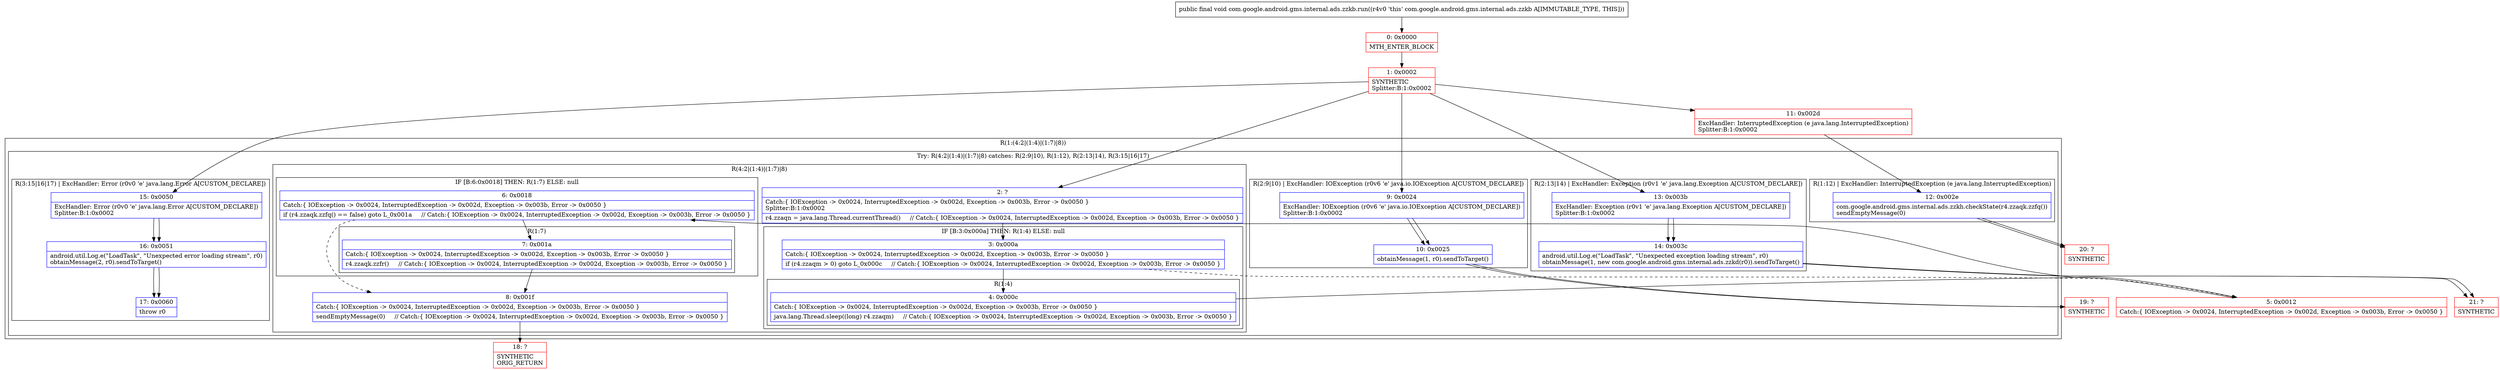 digraph "CFG forcom.google.android.gms.internal.ads.zzkb.run()V" {
subgraph cluster_Region_1229319369 {
label = "R(1:(4:2|(1:4)|(1:7)|8))";
node [shape=record,color=blue];
subgraph cluster_TryCatchRegion_2021010951 {
label = "Try: R(4:2|(1:4)|(1:7)|8) catches: R(2:9|10), R(1:12), R(2:13|14), R(3:15|16|17)";
node [shape=record,color=blue];
subgraph cluster_Region_925520342 {
label = "R(4:2|(1:4)|(1:7)|8)";
node [shape=record,color=blue];
Node_2 [shape=record,label="{2\:\ ?|Catch:\{ IOException \-\> 0x0024, InterruptedException \-\> 0x002d, Exception \-\> 0x003b, Error \-\> 0x0050 \}\lSplitter:B:1:0x0002\l|r4.zzaqn = java.lang.Thread.currentThread()     \/\/ Catch:\{ IOException \-\> 0x0024, InterruptedException \-\> 0x002d, Exception \-\> 0x003b, Error \-\> 0x0050 \}\l}"];
subgraph cluster_IfRegion_774663908 {
label = "IF [B:3:0x000a] THEN: R(1:4) ELSE: null";
node [shape=record,color=blue];
Node_3 [shape=record,label="{3\:\ 0x000a|Catch:\{ IOException \-\> 0x0024, InterruptedException \-\> 0x002d, Exception \-\> 0x003b, Error \-\> 0x0050 \}\l|if (r4.zzaqm \> 0) goto L_0x000c     \/\/ Catch:\{ IOException \-\> 0x0024, InterruptedException \-\> 0x002d, Exception \-\> 0x003b, Error \-\> 0x0050 \}\l}"];
subgraph cluster_Region_1223294028 {
label = "R(1:4)";
node [shape=record,color=blue];
Node_4 [shape=record,label="{4\:\ 0x000c|Catch:\{ IOException \-\> 0x0024, InterruptedException \-\> 0x002d, Exception \-\> 0x003b, Error \-\> 0x0050 \}\l|java.lang.Thread.sleep((long) r4.zzaqm)     \/\/ Catch:\{ IOException \-\> 0x0024, InterruptedException \-\> 0x002d, Exception \-\> 0x003b, Error \-\> 0x0050 \}\l}"];
}
}
subgraph cluster_IfRegion_27714880 {
label = "IF [B:6:0x0018] THEN: R(1:7) ELSE: null";
node [shape=record,color=blue];
Node_6 [shape=record,label="{6\:\ 0x0018|Catch:\{ IOException \-\> 0x0024, InterruptedException \-\> 0x002d, Exception \-\> 0x003b, Error \-\> 0x0050 \}\l|if (r4.zzaqk.zzfq() == false) goto L_0x001a     \/\/ Catch:\{ IOException \-\> 0x0024, InterruptedException \-\> 0x002d, Exception \-\> 0x003b, Error \-\> 0x0050 \}\l}"];
subgraph cluster_Region_1692901443 {
label = "R(1:7)";
node [shape=record,color=blue];
Node_7 [shape=record,label="{7\:\ 0x001a|Catch:\{ IOException \-\> 0x0024, InterruptedException \-\> 0x002d, Exception \-\> 0x003b, Error \-\> 0x0050 \}\l|r4.zzaqk.zzfr()     \/\/ Catch:\{ IOException \-\> 0x0024, InterruptedException \-\> 0x002d, Exception \-\> 0x003b, Error \-\> 0x0050 \}\l}"];
}
}
Node_8 [shape=record,label="{8\:\ 0x001f|Catch:\{ IOException \-\> 0x0024, InterruptedException \-\> 0x002d, Exception \-\> 0x003b, Error \-\> 0x0050 \}\l|sendEmptyMessage(0)     \/\/ Catch:\{ IOException \-\> 0x0024, InterruptedException \-\> 0x002d, Exception \-\> 0x003b, Error \-\> 0x0050 \}\l}"];
}
subgraph cluster_Region_695314805 {
label = "R(2:9|10) | ExcHandler: IOException (r0v6 'e' java.io.IOException A[CUSTOM_DECLARE])\l";
node [shape=record,color=blue];
Node_9 [shape=record,label="{9\:\ 0x0024|ExcHandler: IOException (r0v6 'e' java.io.IOException A[CUSTOM_DECLARE])\lSplitter:B:1:0x0002\l}"];
Node_10 [shape=record,label="{10\:\ 0x0025|obtainMessage(1, r0).sendToTarget()\l}"];
}
subgraph cluster_Region_779959179 {
label = "R(1:12) | ExcHandler: InterruptedException (e java.lang.InterruptedException)\l";
node [shape=record,color=blue];
Node_12 [shape=record,label="{12\:\ 0x002e|com.google.android.gms.internal.ads.zzkh.checkState(r4.zzaqk.zzfq())\lsendEmptyMessage(0)\l}"];
}
subgraph cluster_Region_415717345 {
label = "R(2:13|14) | ExcHandler: Exception (r0v1 'e' java.lang.Exception A[CUSTOM_DECLARE])\l";
node [shape=record,color=blue];
Node_13 [shape=record,label="{13\:\ 0x003b|ExcHandler: Exception (r0v1 'e' java.lang.Exception A[CUSTOM_DECLARE])\lSplitter:B:1:0x0002\l}"];
Node_14 [shape=record,label="{14\:\ 0x003c|android.util.Log.e(\"LoadTask\", \"Unexpected exception loading stream\", r0)\lobtainMessage(1, new com.google.android.gms.internal.ads.zzkd(r0)).sendToTarget()\l}"];
}
subgraph cluster_Region_1106970882 {
label = "R(3:15|16|17) | ExcHandler: Error (r0v0 'e' java.lang.Error A[CUSTOM_DECLARE])\l";
node [shape=record,color=blue];
Node_15 [shape=record,label="{15\:\ 0x0050|ExcHandler: Error (r0v0 'e' java.lang.Error A[CUSTOM_DECLARE])\lSplitter:B:1:0x0002\l}"];
Node_16 [shape=record,label="{16\:\ 0x0051|android.util.Log.e(\"LoadTask\", \"Unexpected error loading stream\", r0)\lobtainMessage(2, r0).sendToTarget()\l}"];
Node_17 [shape=record,label="{17\:\ 0x0060|throw r0\l}"];
}
}
}
subgraph cluster_Region_695314805 {
label = "R(2:9|10) | ExcHandler: IOException (r0v6 'e' java.io.IOException A[CUSTOM_DECLARE])\l";
node [shape=record,color=blue];
Node_9 [shape=record,label="{9\:\ 0x0024|ExcHandler: IOException (r0v6 'e' java.io.IOException A[CUSTOM_DECLARE])\lSplitter:B:1:0x0002\l}"];
Node_10 [shape=record,label="{10\:\ 0x0025|obtainMessage(1, r0).sendToTarget()\l}"];
}
subgraph cluster_Region_779959179 {
label = "R(1:12) | ExcHandler: InterruptedException (e java.lang.InterruptedException)\l";
node [shape=record,color=blue];
Node_12 [shape=record,label="{12\:\ 0x002e|com.google.android.gms.internal.ads.zzkh.checkState(r4.zzaqk.zzfq())\lsendEmptyMessage(0)\l}"];
}
subgraph cluster_Region_415717345 {
label = "R(2:13|14) | ExcHandler: Exception (r0v1 'e' java.lang.Exception A[CUSTOM_DECLARE])\l";
node [shape=record,color=blue];
Node_13 [shape=record,label="{13\:\ 0x003b|ExcHandler: Exception (r0v1 'e' java.lang.Exception A[CUSTOM_DECLARE])\lSplitter:B:1:0x0002\l}"];
Node_14 [shape=record,label="{14\:\ 0x003c|android.util.Log.e(\"LoadTask\", \"Unexpected exception loading stream\", r0)\lobtainMessage(1, new com.google.android.gms.internal.ads.zzkd(r0)).sendToTarget()\l}"];
}
subgraph cluster_Region_1106970882 {
label = "R(3:15|16|17) | ExcHandler: Error (r0v0 'e' java.lang.Error A[CUSTOM_DECLARE])\l";
node [shape=record,color=blue];
Node_15 [shape=record,label="{15\:\ 0x0050|ExcHandler: Error (r0v0 'e' java.lang.Error A[CUSTOM_DECLARE])\lSplitter:B:1:0x0002\l}"];
Node_16 [shape=record,label="{16\:\ 0x0051|android.util.Log.e(\"LoadTask\", \"Unexpected error loading stream\", r0)\lobtainMessage(2, r0).sendToTarget()\l}"];
Node_17 [shape=record,label="{17\:\ 0x0060|throw r0\l}"];
}
Node_0 [shape=record,color=red,label="{0\:\ 0x0000|MTH_ENTER_BLOCK\l}"];
Node_1 [shape=record,color=red,label="{1\:\ 0x0002|SYNTHETIC\lSplitter:B:1:0x0002\l}"];
Node_5 [shape=record,color=red,label="{5\:\ 0x0012|Catch:\{ IOException \-\> 0x0024, InterruptedException \-\> 0x002d, Exception \-\> 0x003b, Error \-\> 0x0050 \}\l}"];
Node_11 [shape=record,color=red,label="{11\:\ 0x002d|ExcHandler: InterruptedException (e java.lang.InterruptedException)\lSplitter:B:1:0x0002\l}"];
Node_18 [shape=record,color=red,label="{18\:\ ?|SYNTHETIC\lORIG_RETURN\l}"];
Node_19 [shape=record,color=red,label="{19\:\ ?|SYNTHETIC\l}"];
Node_20 [shape=record,color=red,label="{20\:\ ?|SYNTHETIC\l}"];
Node_21 [shape=record,color=red,label="{21\:\ ?|SYNTHETIC\l}"];
MethodNode[shape=record,label="{public final void com.google.android.gms.internal.ads.zzkb.run((r4v0 'this' com.google.android.gms.internal.ads.zzkb A[IMMUTABLE_TYPE, THIS])) }"];
MethodNode -> Node_0;
Node_2 -> Node_3;
Node_3 -> Node_4;
Node_3 -> Node_5[style=dashed];
Node_4 -> Node_5;
Node_6 -> Node_7;
Node_6 -> Node_8[style=dashed];
Node_7 -> Node_8;
Node_8 -> Node_18;
Node_9 -> Node_10;
Node_10 -> Node_19;
Node_12 -> Node_20;
Node_13 -> Node_14;
Node_14 -> Node_21;
Node_15 -> Node_16;
Node_16 -> Node_17;
Node_9 -> Node_10;
Node_10 -> Node_19;
Node_12 -> Node_20;
Node_13 -> Node_14;
Node_14 -> Node_21;
Node_15 -> Node_16;
Node_16 -> Node_17;
Node_0 -> Node_1;
Node_1 -> Node_2;
Node_1 -> Node_9;
Node_1 -> Node_11;
Node_1 -> Node_13;
Node_1 -> Node_15;
Node_5 -> Node_6;
Node_11 -> Node_12;
}

